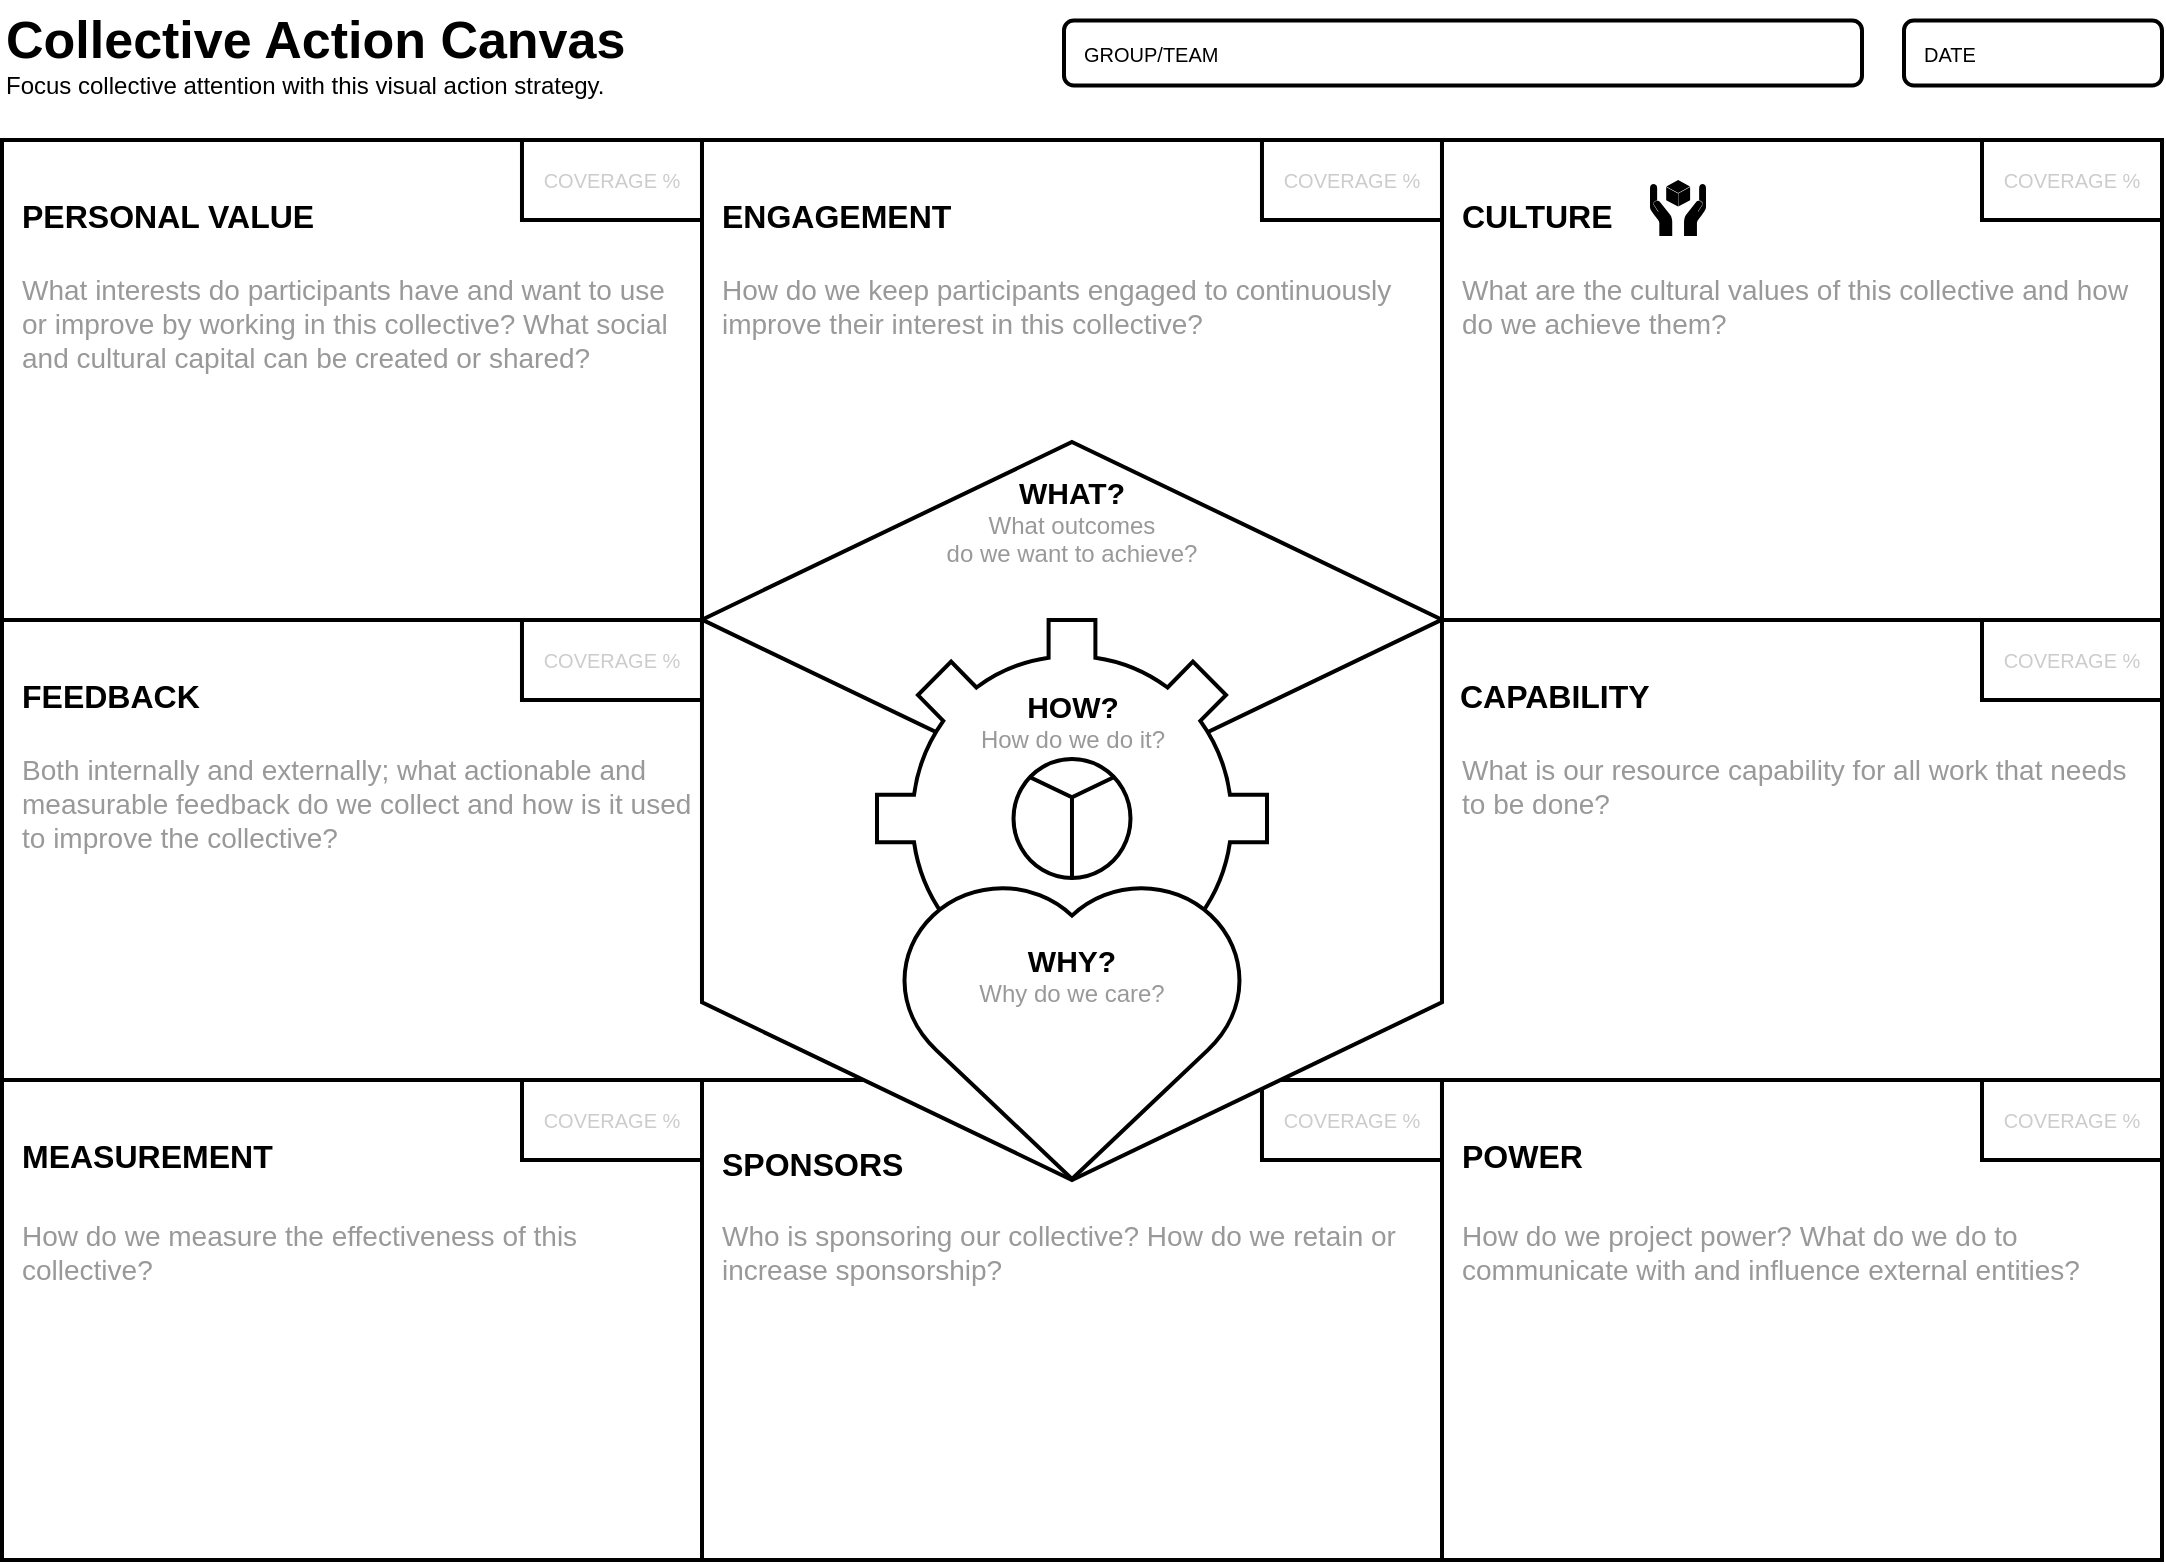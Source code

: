 <mxfile version="12.4.8" type="github">
  <diagram name="Page-1" id="dd472eb7-4b8b-5cd9-a60b-b15522922e76">
    <mxGraphModel dx="2062" dy="756" grid="1" gridSize="10" guides="1" tooltips="1" connect="1" arrows="1" fold="1" page="1" pageScale="1" pageWidth="1100" pageHeight="850" background="#ffffff" math="0" shadow="0">
      <root>
        <mxCell id="0"/>
        <mxCell id="1" parent="0"/>
        <mxCell id="5eW8BLqzjb0u9Z2Ic-Rn-42" value="&lt;p style=&quot;line-height: 200%&quot;&gt;PERSONAL VALUE&lt;/p&gt;" style="rounded=0;whiteSpace=wrap;html=1;verticalAlign=top;align=left;fontSize=16;fontStyle=1;spacingLeft=8;spacingTop=0;strokeWidth=2;" parent="1" vertex="1">
          <mxGeometry x="10" y="80" width="350" height="240" as="geometry"/>
        </mxCell>
        <mxCell id="5eW8BLqzjb0u9Z2Ic-Rn-4" value="&lt;p style=&quot;line-height: 200%&quot;&gt;POWER&lt;/p&gt;" style="rounded=0;whiteSpace=wrap;html=1;verticalAlign=top;align=left;fontSize=16;fontStyle=1;spacingLeft=8;spacingTop=0;strokeWidth=2;" parent="1" vertex="1">
          <mxGeometry x="730" y="550" width="360" height="240" as="geometry"/>
        </mxCell>
        <mxCell id="5eW8BLqzjb0u9Z2Ic-Rn-8" value="&lt;p style=&quot;line-height: 200%&quot;&gt;SPONSORS&lt;/p&gt;" style="rounded=0;whiteSpace=wrap;html=1;verticalAlign=top;align=left;fontSize=16;fontStyle=1;spacingLeft=8;spacingTop=4;strokeWidth=2;" parent="1" vertex="1">
          <mxGeometry x="360" y="550" width="370" height="240" as="geometry"/>
        </mxCell>
        <mxCell id="5eW8BLqzjb0u9Z2Ic-Rn-9" value="&lt;p style=&quot;line-height: 200%&quot;&gt;MEASUREMENT&lt;/p&gt;" style="rounded=0;whiteSpace=wrap;html=1;verticalAlign=top;align=left;fontSize=16;fontStyle=1;spacingLeft=8;spacingTop=0;strokeWidth=2;" parent="1" vertex="1">
          <mxGeometry x="10" y="550" width="350" height="240" as="geometry"/>
        </mxCell>
        <mxCell id="5eW8BLqzjb0u9Z2Ic-Rn-7" value="&lt;p style=&quot;line-height: 200%&quot;&gt;FEEDBACK&lt;/p&gt;" style="rounded=0;whiteSpace=wrap;html=1;verticalAlign=top;align=left;fontSize=16;fontStyle=1;spacingLeft=8;spacingTop=0;strokeWidth=2;" parent="1" vertex="1">
          <mxGeometry x="10" y="320" width="550" height="230" as="geometry"/>
        </mxCell>
        <mxCell id="5eW8BLqzjb0u9Z2Ic-Rn-1" value="&lt;p style=&quot;line-height: 200%&quot;&gt;ENGAGEMENT&lt;/p&gt;" style="rounded=0;whiteSpace=wrap;html=1;verticalAlign=top;align=left;fontSize=16;fontStyle=1;spacingLeft=8;spacingTop=0;strokeWidth=2;" parent="1" vertex="1">
          <mxGeometry x="360" y="80" width="370" height="240" as="geometry"/>
        </mxCell>
        <mxCell id="5eW8BLqzjb0u9Z2Ic-Rn-2" value="&lt;p style=&quot;line-height: 200%&quot;&gt;CULTURE&lt;/p&gt;" style="rounded=0;whiteSpace=wrap;html=1;verticalAlign=top;align=left;fontSize=16;fontStyle=1;spacingLeft=8;spacingTop=0;strokeWidth=2;" parent="1" vertex="1">
          <mxGeometry x="730" y="80" width="360" height="240" as="geometry"/>
        </mxCell>
        <mxCell id="5eW8BLqzjb0u9Z2Ic-Rn-3" value="&lt;p style=&quot;line-height: 200%&quot;&gt;CAPABILITY&lt;/p&gt;" style="rounded=0;whiteSpace=wrap;html=1;verticalAlign=top;align=left;fontSize=16;fontStyle=1;spacingLeft=196;spacingTop=0;strokeWidth=2;" parent="1" vertex="1">
          <mxGeometry x="541" y="320" width="549" height="230" as="geometry"/>
        </mxCell>
        <mxCell id="5eW8BLqzjb0u9Z2Ic-Rn-19" value="COVERAGE %" style="rounded=0;whiteSpace=wrap;html=1;fontColor=#CCCCCC;strokeWidth=2;fontSize=10;align=center;" parent="1" vertex="1">
          <mxGeometry x="269.99" y="80" width="90" height="40" as="geometry"/>
        </mxCell>
        <mxCell id="5eW8BLqzjb0u9Z2Ic-Rn-44" value="What interests do participants have and want to use or improve by working in this collective? What social and cultural capital can be created or shared?" style="text;html=1;strokeColor=none;fillColor=none;align=left;verticalAlign=top;whiteSpace=wrap;rounded=0;fontSize=14;fontColor=#999999;spacingLeft=8;spacingRight=8;" parent="1" vertex="1">
          <mxGeometry x="10" y="140" width="350" height="180" as="geometry"/>
        </mxCell>
        <mxCell id="5eW8BLqzjb0u9Z2Ic-Rn-45" value="How do we keep participants engaged to continuously improve their interest in this collective?" style="text;html=1;strokeColor=none;fillColor=none;align=left;verticalAlign=top;whiteSpace=wrap;rounded=0;fontSize=14;fontColor=#999999;spacingLeft=8;spacingRight=8;" parent="1" vertex="1">
          <mxGeometry x="360" y="140" width="370" height="110" as="geometry"/>
        </mxCell>
        <mxCell id="5eW8BLqzjb0u9Z2Ic-Rn-46" value="What are the cultural values of this collective and how do we achieve them?" style="text;html=1;strokeColor=none;fillColor=none;align=left;verticalAlign=top;whiteSpace=wrap;rounded=0;fontSize=14;fontColor=#999999;spacingLeft=8;spacingRight=8;" parent="1" vertex="1">
          <mxGeometry x="730" y="140" width="360" height="180" as="geometry"/>
        </mxCell>
        <mxCell id="5eW8BLqzjb0u9Z2Ic-Rn-47" value="Both internally and externally; what actionable and measurable feedback do we collect and how is it used to improve the collective?" style="text;html=1;strokeColor=none;fillColor=none;align=left;verticalAlign=top;whiteSpace=wrap;rounded=0;fontSize=14;fontColor=#999999;spacingLeft=8;" parent="1" vertex="1">
          <mxGeometry x="10" y="380" width="350" height="170" as="geometry"/>
        </mxCell>
        <mxCell id="5eW8BLqzjb0u9Z2Ic-Rn-48" value="What is our resource capability for all work that needs to be done?" style="text;html=1;strokeColor=none;fillColor=none;align=left;verticalAlign=top;whiteSpace=wrap;rounded=0;fontSize=14;fontColor=#999999;spacingLeft=8;spacingRight=8;" parent="1" vertex="1">
          <mxGeometry x="730" y="380" width="360" height="170" as="geometry"/>
        </mxCell>
        <mxCell id="5eW8BLqzjb0u9Z2Ic-Rn-49" value="How do we measure the effectiveness of this collective?" style="text;html=1;strokeColor=none;fillColor=none;align=left;verticalAlign=top;whiteSpace=wrap;rounded=0;fontSize=14;fontColor=#999999;spacingLeft=8;spacingRight=8;" parent="1" vertex="1">
          <mxGeometry x="10" y="612.5" width="350" height="177.5" as="geometry"/>
        </mxCell>
        <mxCell id="5eW8BLqzjb0u9Z2Ic-Rn-50" value="Who is sponsoring our collective? How do we retain or increase sponsorship?" style="text;html=1;strokeColor=none;fillColor=none;align=left;verticalAlign=top;whiteSpace=wrap;rounded=0;fontSize=14;fontColor=#999999;spacingLeft=8;spacingRight=8;" parent="1" vertex="1">
          <mxGeometry x="360" y="612.5" width="370" height="177.5" as="geometry"/>
        </mxCell>
        <mxCell id="5eW8BLqzjb0u9Z2Ic-Rn-51" value="How do we project power? What do we do to communicate with and influence external entities?" style="text;html=1;strokeColor=none;fillColor=none;align=left;verticalAlign=top;whiteSpace=wrap;rounded=0;fontSize=14;fontColor=#999999;spacingLeft=8;spacingRight=8;" parent="1" vertex="1">
          <mxGeometry x="730" y="612.5" width="360" height="177.5" as="geometry"/>
        </mxCell>
        <mxCell id="bje2vU5STpZ5-tJQmUDJ-10" value="" style="shape=mxgraph.signs.safety.handle_with_care;html=1;fillColor=#000000;strokeColor=none;verticalLabelPosition=bottom;verticalAlign=top;align=center;" vertex="1" parent="1">
          <mxGeometry x="834" y="100" width="28" height="28" as="geometry"/>
        </mxCell>
        <mxCell id="bje2vU5STpZ5-tJQmUDJ-11" value="" style="shape=image;html=1;verticalAlign=top;verticalLabelPosition=bottom;labelBackgroundColor=#ffffff;imageAspect=0;aspect=fixed;image=https://cdn3.iconfinder.com/data/icons/social-media-2125/83/engage-128.png;strokeWidth=2;fillColor=#CC0000;" vertex="1" parent="1">
          <mxGeometry x="498" y="100" width="30" height="30" as="geometry"/>
        </mxCell>
        <mxCell id="bje2vU5STpZ5-tJQmUDJ-12" value="" style="shape=image;html=1;verticalAlign=top;verticalLabelPosition=bottom;labelBackgroundColor=#ffffff;imageAspect=0;aspect=fixed;image=https://cdn0.iconfinder.com/data/icons/octicons/1024/megaphone-128.png;strokeWidth=2;fillColor=#CC0000;" vertex="1" parent="1">
          <mxGeometry x="813" y="572.5" width="28" height="28" as="geometry"/>
        </mxCell>
        <mxCell id="bje2vU5STpZ5-tJQmUDJ-13" value="" style="shape=image;html=1;verticalAlign=top;verticalLabelPosition=bottom;labelBackgroundColor=#ffffff;imageAspect=0;aspect=fixed;image=https://cdn0.iconfinder.com/data/icons/finance-android-l-lollipop-icon-pack/24/money_bag-128.png;strokeWidth=2;fillColor=#CC0000;" vertex="1" parent="1">
          <mxGeometry x="468" y="572.5" width="32" height="32" as="geometry"/>
        </mxCell>
        <mxCell id="bje2vU5STpZ5-tJQmUDJ-15" value="COVERAGE %" style="rounded=0;whiteSpace=wrap;html=1;fontColor=#CCCCCC;strokeWidth=2;fontSize=10;align=center;" vertex="1" parent="1">
          <mxGeometry x="269.99" y="320" width="90" height="40" as="geometry"/>
        </mxCell>
        <mxCell id="bje2vU5STpZ5-tJQmUDJ-16" value="COVERAGE %" style="rounded=0;whiteSpace=wrap;html=1;fontColor=#CCCCCC;strokeWidth=2;fontSize=10;align=center;" vertex="1" parent="1">
          <mxGeometry x="270" y="550" width="90" height="40" as="geometry"/>
        </mxCell>
        <mxCell id="bje2vU5STpZ5-tJQmUDJ-17" value="COVERAGE %" style="rounded=0;whiteSpace=wrap;html=1;fontColor=#CCCCCC;strokeWidth=2;fontSize=10;align=center;" vertex="1" parent="1">
          <mxGeometry x="639.99" y="80" width="90" height="40" as="geometry"/>
        </mxCell>
        <mxCell id="bje2vU5STpZ5-tJQmUDJ-18" value="COVERAGE %" style="rounded=0;whiteSpace=wrap;html=1;fontColor=#CCCCCC;strokeWidth=2;fontSize=10;align=center;" vertex="1" parent="1">
          <mxGeometry x="1000" y="80" width="90" height="40" as="geometry"/>
        </mxCell>
        <mxCell id="bje2vU5STpZ5-tJQmUDJ-19" value="COVERAGE %" style="rounded=0;whiteSpace=wrap;html=1;fontColor=#CCCCCC;strokeWidth=2;fontSize=10;align=center;" vertex="1" parent="1">
          <mxGeometry x="1000" y="320" width="90" height="40" as="geometry"/>
        </mxCell>
        <mxCell id="bje2vU5STpZ5-tJQmUDJ-20" value="COVERAGE %" style="rounded=0;whiteSpace=wrap;html=1;fontColor=#CCCCCC;strokeWidth=2;fontSize=10;align=center;" vertex="1" parent="1">
          <mxGeometry x="1000" y="550" width="90" height="40" as="geometry"/>
        </mxCell>
        <mxCell id="bje2vU5STpZ5-tJQmUDJ-21" value="COVERAGE %" style="rounded=0;whiteSpace=wrap;html=1;fontColor=#CCCCCC;strokeWidth=2;fontSize=10;align=center;" vertex="1" parent="1">
          <mxGeometry x="639.99" y="550" width="90" height="40" as="geometry"/>
        </mxCell>
        <mxCell id="bje2vU5STpZ5-tJQmUDJ-22" value="" style="shape=image;html=1;verticalAlign=top;verticalLabelPosition=bottom;labelBackgroundColor=#ffffff;imageAspect=0;aspect=fixed;image=https://cdn2.iconfinder.com/data/icons/font-awesome/1792/smile-o-128.png;strokeWidth=2;fillColor=#CC0000;fontSize=10;align=center;" vertex="1" parent="1">
          <mxGeometry x="176" y="101" width="28" height="28" as="geometry"/>
        </mxCell>
        <mxCell id="bje2vU5STpZ5-tJQmUDJ-23" value="" style="shape=image;html=1;verticalAlign=top;verticalLabelPosition=bottom;labelBackgroundColor=#ffffff;imageAspect=0;aspect=fixed;image=https://cdn0.iconfinder.com/data/icons/business-management-1-8/256/b-34-128.png;strokeWidth=2;fillColor=#CC0000;fontSize=10;align=center;" vertex="1" parent="1">
          <mxGeometry x="120" y="340" width="28" height="28" as="geometry"/>
        </mxCell>
        <mxCell id="bje2vU5STpZ5-tJQmUDJ-24" value="" style="shape=image;html=1;verticalAlign=top;verticalLabelPosition=bottom;labelBackgroundColor=#ffffff;imageAspect=0;aspect=fixed;image=https://cdn4.iconfinder.com/data/icons/thefreeforty/30/thefreeforty_ruler-128.png;strokeWidth=2;fillColor=#CC0000;fontSize=10;align=center;" vertex="1" parent="1">
          <mxGeometry x="155" y="571.5" width="28" height="28" as="geometry"/>
        </mxCell>
        <mxCell id="bje2vU5STpZ5-tJQmUDJ-25" value="" style="shape=image;html=1;verticalAlign=top;verticalLabelPosition=bottom;labelBackgroundColor=#ffffff;imageAspect=0;aspect=fixed;image=https://cdn4.iconfinder.com/data/icons/materia-social-free/24/038_030_share_link_friends_send_android_material-128.png;strokeWidth=2;fillColor=#CC0000;fontSize=10;align=center;" vertex="1" parent="1">
          <mxGeometry x="841" y="340" width="28" height="28" as="geometry"/>
        </mxCell>
        <mxCell id="5eW8BLqzjb0u9Z2Ic-Rn-39" value="&lt;b&gt;&lt;font style=&quot;font-size: 15px&quot;&gt;WHAT?&lt;/font&gt;&lt;br style=&quot;font-size: 12px&quot;&gt;&lt;/b&gt;&lt;font color=&quot;#999999&quot;&gt;What outcomes&lt;br&gt;do we want to achieve?&lt;/font&gt;" style="whiteSpace=wrap;html=1;shape=mxgraph.basic.isocube;isoAngle=15;strokeColor=#000000;strokeWidth=2;fillColor=#ffffff;fontSize=12;fontColor=#000000;align=center;verticalAlign=top;spacingTop=10;" parent="1" vertex="1">
          <mxGeometry x="359.99" y="231" width="370" height="369" as="geometry"/>
        </mxCell>
        <mxCell id="5eW8BLqzjb0u9Z2Ic-Rn-27" value="&lt;font style=&quot;font-size: 15px&quot;&gt;&lt;b style=&quot;color: rgb(0 , 0 , 0)&quot;&gt;HOW?&lt;/b&gt;&lt;br&gt;&lt;/font&gt;&lt;font color=&quot;#999999&quot;&gt;How do we do it?&lt;/font&gt;" style="html=1;verticalLabelPosition=middle;align=center;labelBackgroundColor=#ffffff;verticalAlign=top;strokeWidth=2;strokeColor=#000000;shadow=0;dashed=0;shape=mxgraph.ios7.icons.settings;fontColor=#CCCCCC;labelPosition=center;spacingTop=28;" parent="1" vertex="1">
          <mxGeometry x="447.5" y="320" width="195" height="198.5" as="geometry"/>
        </mxCell>
        <mxCell id="bje2vU5STpZ5-tJQmUDJ-8" value="&lt;b style=&quot;white-space: normal&quot;&gt;&lt;font size=&quot;1&quot;&gt;&lt;span style=&quot;font-size: 15px&quot;&gt;WHY?&lt;br&gt;&lt;/span&gt;&lt;/font&gt;&lt;/b&gt;&lt;font color=&quot;#999999&quot; style=&quot;white-space: normal&quot;&gt;Why do we care?&lt;/font&gt;" style="verticalLabelPosition=middle;verticalAlign=middle;html=1;shape=mxgraph.basic.heart;strokeWidth=2;labelPosition=center;align=center;whiteSpace=wrap;spacingTop=-54;" vertex="1" parent="1">
          <mxGeometry x="456" y="449.5" width="178" height="150" as="geometry"/>
        </mxCell>
        <mxCell id="bje2vU5STpZ5-tJQmUDJ-29" value="GROUP/TEAM" style="rounded=1;whiteSpace=wrap;html=1;shadow=0;strokeWidth=2;fontSize=10;align=left;verticalAlign=middle;spacingLeft=8;" vertex="1" parent="1">
          <mxGeometry x="541" y="20.25" width="399" height="32.5" as="geometry"/>
        </mxCell>
        <mxCell id="bje2vU5STpZ5-tJQmUDJ-30" value="DATE" style="rounded=1;whiteSpace=wrap;html=1;shadow=0;strokeWidth=2;fontSize=10;align=left;verticalAlign=middle;spacingLeft=8;" vertex="1" parent="1">
          <mxGeometry x="961" y="20.25" width="129" height="32.5" as="geometry"/>
        </mxCell>
        <mxCell id="bje2vU5STpZ5-tJQmUDJ-34" value="&lt;font style=&quot;font-size: 26px;&quot;&gt;Collective Action Canvas&lt;/font&gt;" style="text;strokeColor=none;fillColor=none;html=1;fontSize=26;fontStyle=1;verticalAlign=middle;align=left;shadow=0;" vertex="1" parent="1">
          <mxGeometry x="10" y="10" width="525" height="40" as="geometry"/>
        </mxCell>
        <mxCell id="bje2vU5STpZ5-tJQmUDJ-35" value="Focus collective attention with this visual action strategy." style="text;html=1;strokeColor=none;fillColor=none;align=left;verticalAlign=middle;whiteSpace=wrap;rounded=0;shadow=0;fontSize=12;" vertex="1" parent="1">
          <mxGeometry x="10" y="43" width="390" height="20" as="geometry"/>
        </mxCell>
      </root>
    </mxGraphModel>
  </diagram>
</mxfile>
